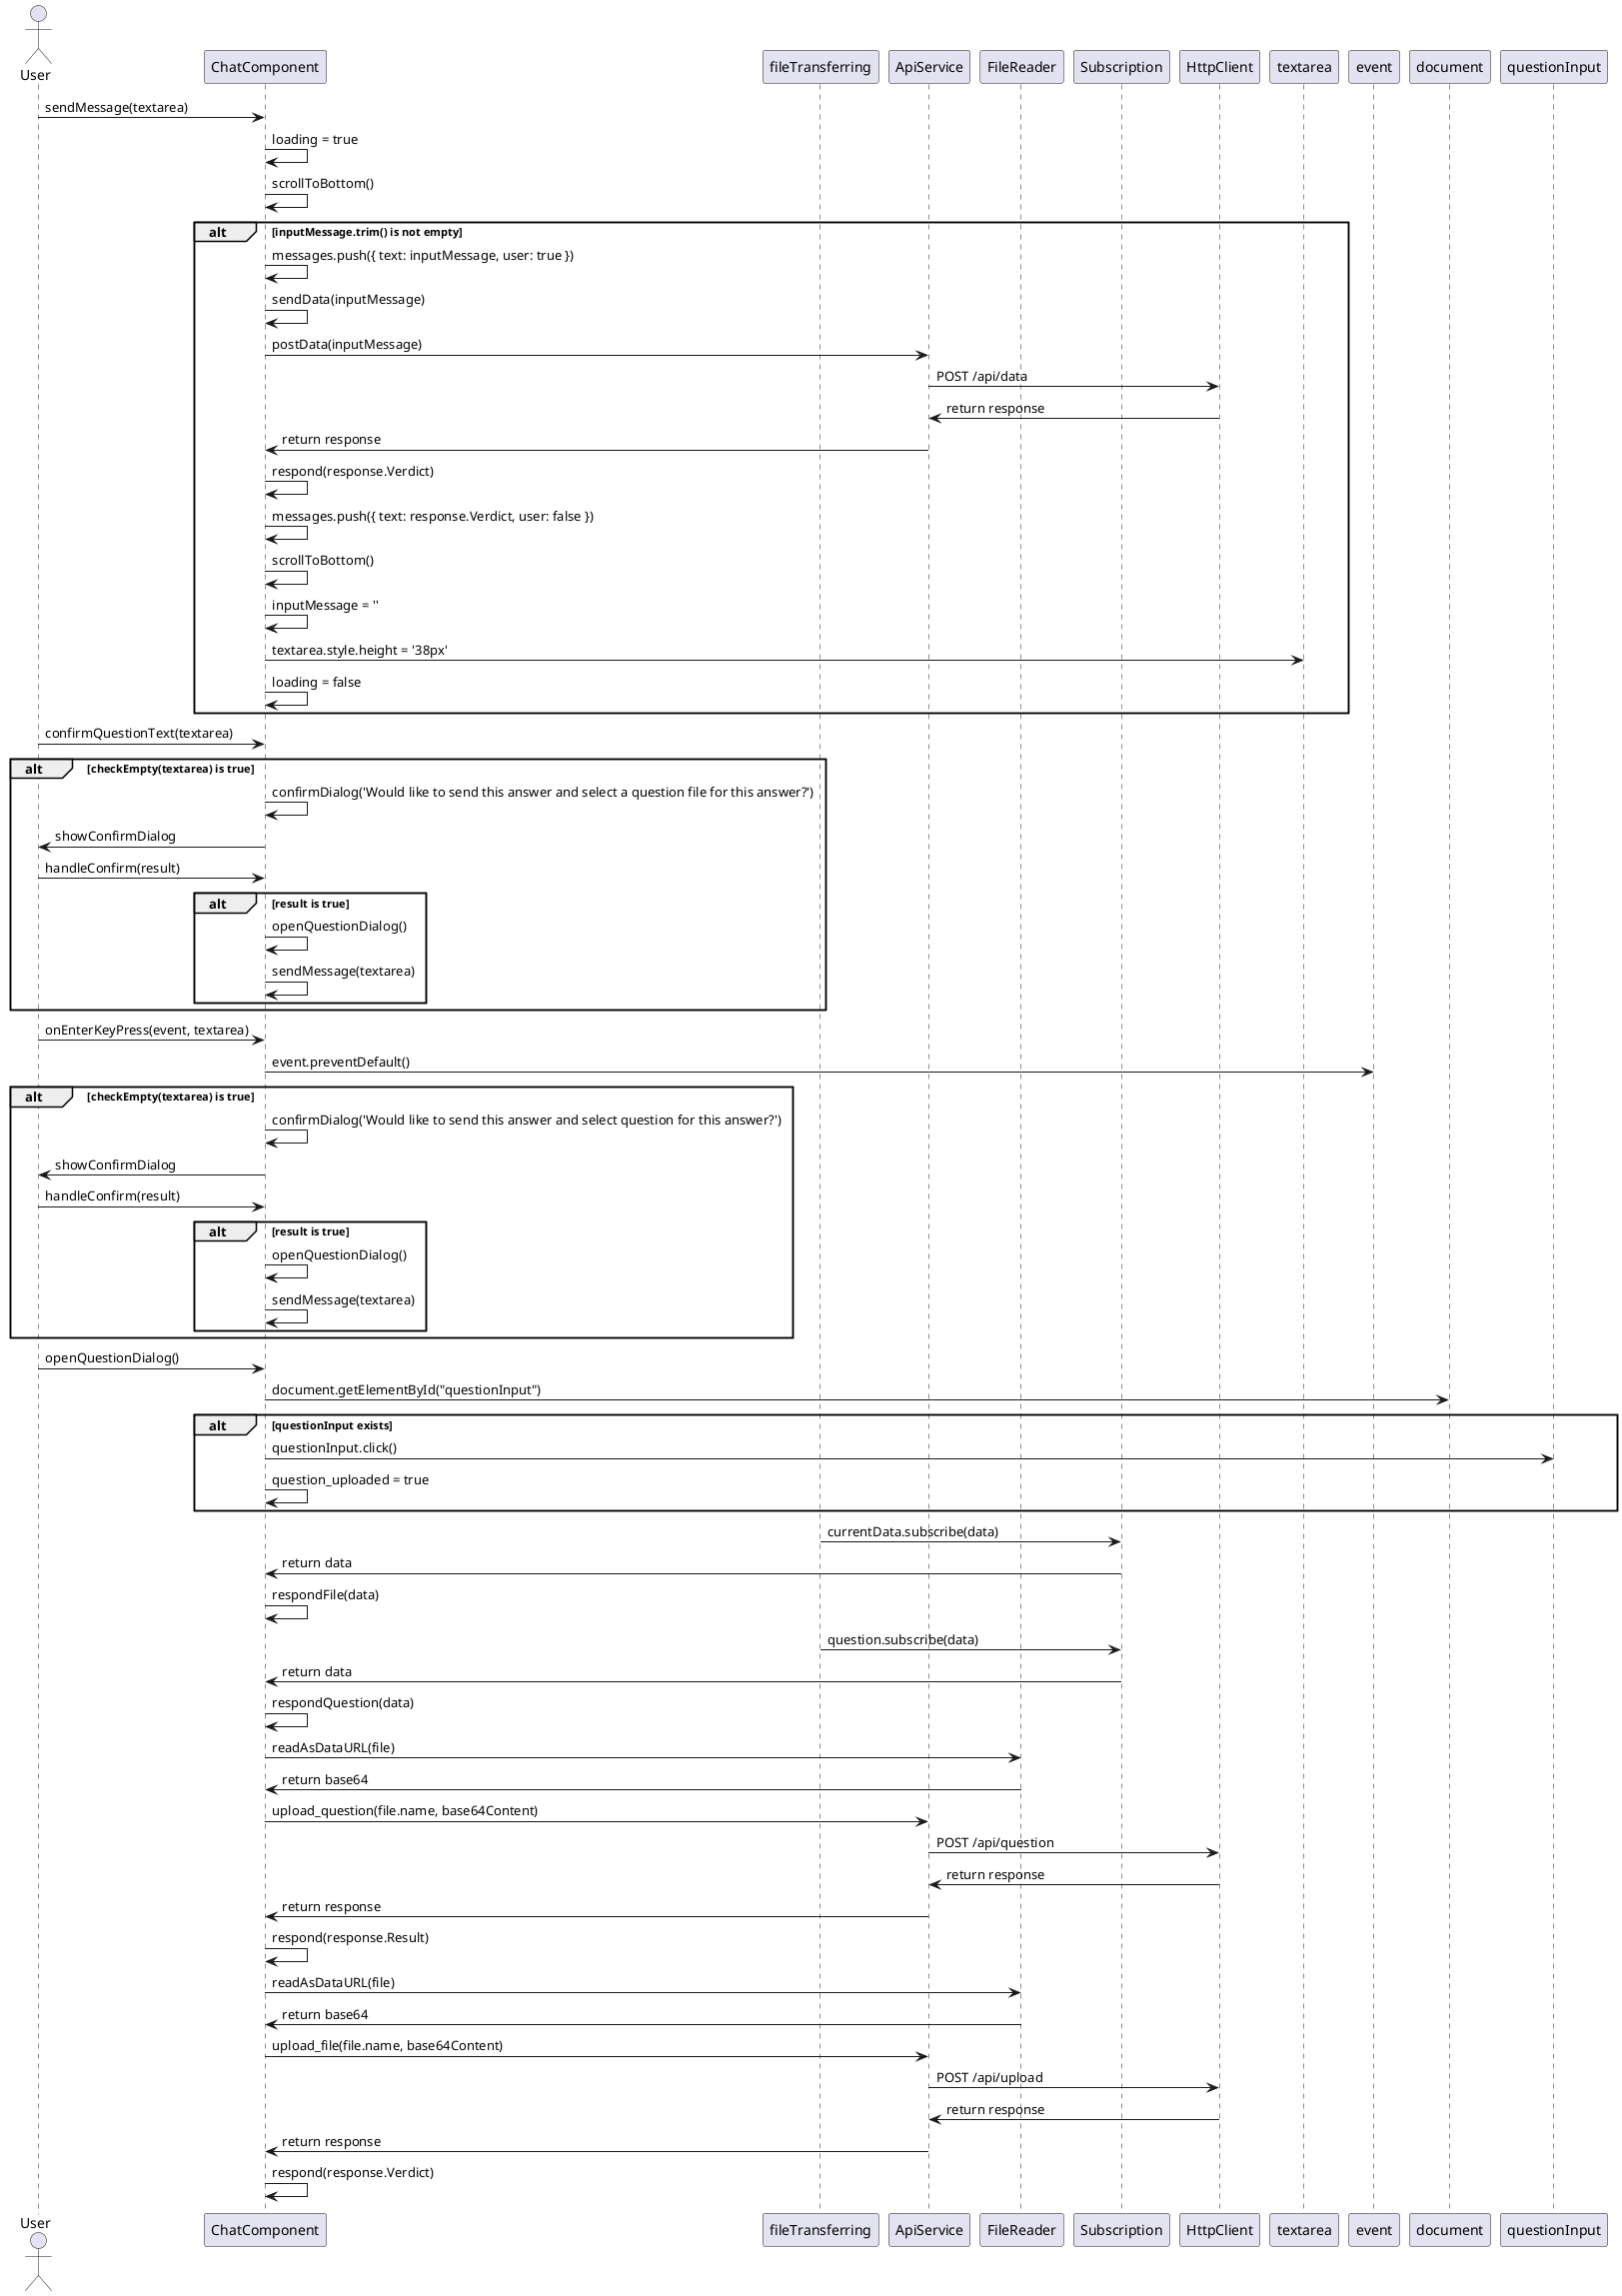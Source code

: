 @startuml
actor User
participant ChatComponent
participant fileTransferring
participant ApiService
participant FileReader
participant Subscription

User -> ChatComponent: sendMessage(textarea)
ChatComponent -> ChatComponent: loading = true
ChatComponent -> ChatComponent: scrollToBottom()
alt inputMessage.trim() is not empty
    ChatComponent -> ChatComponent: messages.push({ text: inputMessage, user: true })
    ChatComponent -> ChatComponent: sendData(inputMessage)
    ChatComponent -> ApiService: postData(inputMessage)
    ApiService -> HttpClient: POST /api/data
    HttpClient -> ApiService: return response
    ApiService -> ChatComponent: return response
    ChatComponent -> ChatComponent: respond(response.Verdict)
    ChatComponent -> ChatComponent: messages.push({ text: response.Verdict, user: false })
    ChatComponent -> ChatComponent: scrollToBottom()
    ChatComponent -> ChatComponent: inputMessage = ''
    ChatComponent -> textarea: textarea.style.height = '38px'
    ChatComponent -> ChatComponent: loading = false
end

User -> ChatComponent: confirmQuestionText(textarea)
alt checkEmpty(textarea) is true
    ChatComponent -> ChatComponent: confirmDialog('Would like to send this answer and select a question file for this answer?')
    ChatComponent -> User: showConfirmDialog
    User -> ChatComponent: handleConfirm(result)
    alt result is true
        ChatComponent -> ChatComponent: openQuestionDialog()
        ChatComponent -> ChatComponent: sendMessage(textarea)
    end
end

User -> ChatComponent: onEnterKeyPress(event, textarea)
ChatComponent -> event: event.preventDefault()
alt checkEmpty(textarea) is true
    ChatComponent -> ChatComponent: confirmDialog('Would like to send this answer and select question for this answer?')
    ChatComponent -> User: showConfirmDialog
    User -> ChatComponent: handleConfirm(result)
    alt result is true
        ChatComponent -> ChatComponent: openQuestionDialog()
        ChatComponent -> ChatComponent: sendMessage(textarea)
    end
end

User -> ChatComponent: openQuestionDialog()
ChatComponent -> document: document.getElementById("questionInput")
alt questionInput exists
    ChatComponent -> questionInput: questionInput.click()
    ChatComponent -> ChatComponent: question_uploaded = true
end

fileTransferring -> Subscription: currentData.subscribe(data)
Subscription -> ChatComponent: return data
ChatComponent -> ChatComponent: respondFile(data)

fileTransferring -> Subscription: question.subscribe(data)
Subscription -> ChatComponent: return data
ChatComponent -> ChatComponent: respondQuestion(data)

ChatComponent -> FileReader: readAsDataURL(file)
FileReader -> ChatComponent: return base64
ChatComponent -> ApiService: upload_question(file.name, base64Content)
ApiService -> HttpClient: POST /api/question
HttpClient -> ApiService: return response
ApiService -> ChatComponent: return response
ChatComponent -> ChatComponent: respond(response.Result)

ChatComponent -> FileReader: readAsDataURL(file)
FileReader -> ChatComponent: return base64
ChatComponent -> ApiService: upload_file(file.name, base64Content)
ApiService -> HttpClient: POST /api/upload
HttpClient -> ApiService: return response
ApiService -> ChatComponent: return response
ChatComponent -> ChatComponent: respond(response.Verdict)

@enduml
